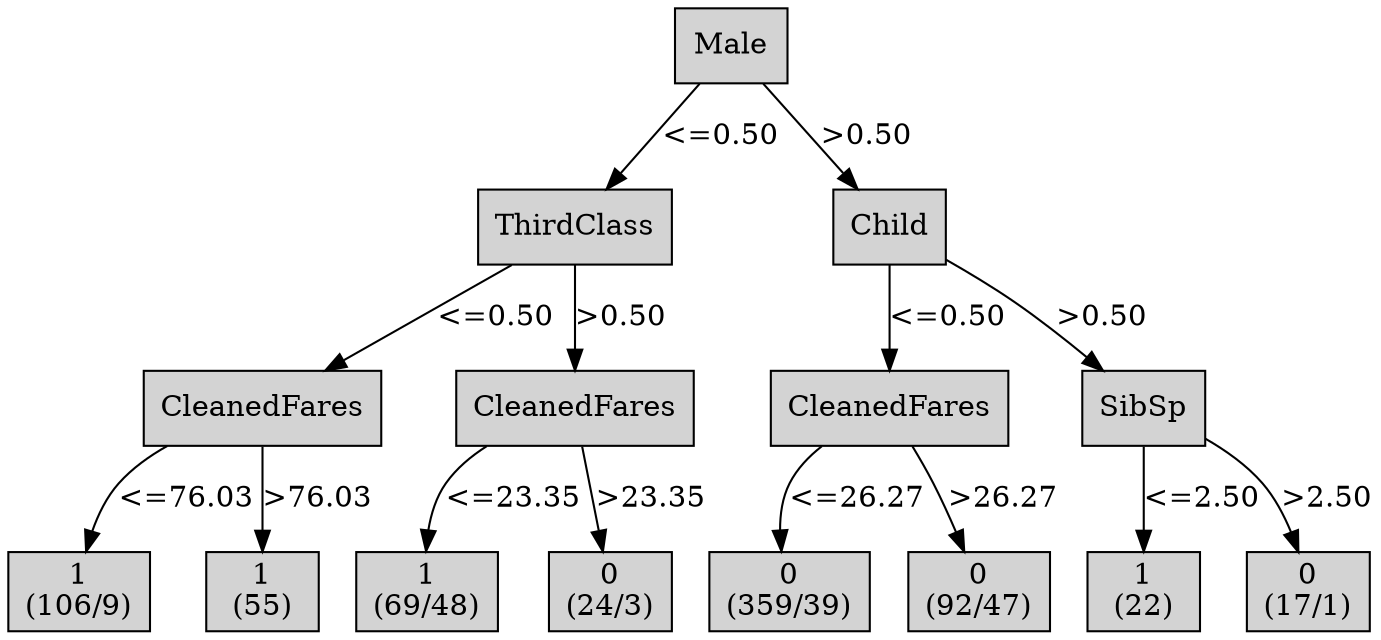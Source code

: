 digraph ID3_Tree {
"0" [shape=box, style=filled, label="Male
", weight=1]
"1" [shape=box, style=filled, label="ThirdClass
", weight=2]
0 -> 1 [ label = "<=0.50"];
"2" [shape=box, style=filled, label="CleanedFares
", weight=3]
1 -> 2 [ label = "<=0.50"];
"3" [shape=box, style=filled, label="1
(106/9)
", weight=4]
2 -> 3 [ label = "<=76.03"];
"4" [shape=box, style=filled, label="1
(55)
", weight=4]
2 -> 4 [ label = ">76.03"];
"5" [shape=box, style=filled, label="CleanedFares
", weight=3]
1 -> 5 [ label = ">0.50"];
"6" [shape=box, style=filled, label="1
(69/48)
", weight=4]
5 -> 6 [ label = "<=23.35"];
"7" [shape=box, style=filled, label="0
(24/3)
", weight=4]
5 -> 7 [ label = ">23.35"];
"8" [shape=box, style=filled, label="Child
", weight=2]
0 -> 8 [ label = ">0.50"];
"9" [shape=box, style=filled, label="CleanedFares
", weight=3]
8 -> 9 [ label = "<=0.50"];
"10" [shape=box, style=filled, label="0
(359/39)
", weight=4]
9 -> 10 [ label = "<=26.27"];
"11" [shape=box, style=filled, label="0
(92/47)
", weight=4]
9 -> 11 [ label = ">26.27"];
"12" [shape=box, style=filled, label="SibSp
", weight=3]
8 -> 12 [ label = ">0.50"];
"13" [shape=box, style=filled, label="1
(22)
", weight=4]
12 -> 13 [ label = "<=2.50"];
"14" [shape=box, style=filled, label="0
(17/1)
", weight=4]
12 -> 14 [ label = ">2.50"];
{rank=same; 0;};
{rank=same; 1;8;};
{rank=same; 2;5;9;12;};
{rank=same; 3;4;6;7;10;11;13;14;};
}
